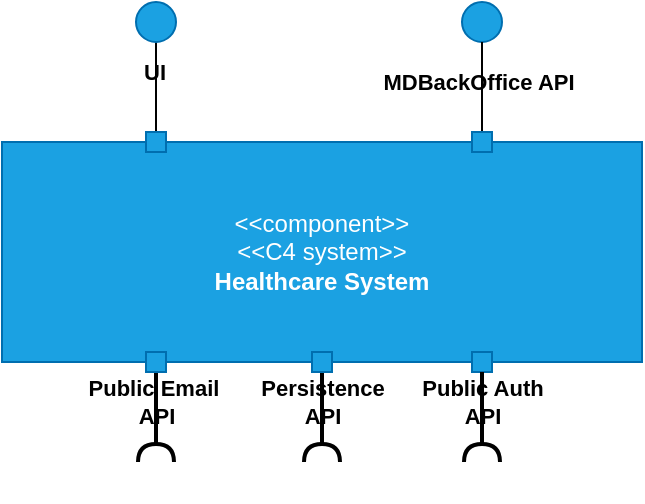<mxfile version="24.7.17">
  <diagram name="Page-1" id="5f0bae14-7c28-e335-631c-24af17079c00">
    <mxGraphModel dx="606" dy="330" grid="1" gridSize="10" guides="1" tooltips="1" connect="1" arrows="1" fold="1" page="1" pageScale="1" pageWidth="1100" pageHeight="850" background="none" math="0" shadow="0">
      <root>
        <mxCell id="0" />
        <mxCell id="1" parent="0" />
        <mxCell id="Ygb0bweb5wxViKGXWp5h-23" value="&amp;lt;&amp;lt;component&amp;gt;&amp;gt;&lt;br&gt;&amp;lt;&amp;lt;C4 system&amp;gt;&amp;gt;&lt;br&gt;&lt;b&gt;Healthcare System&lt;/b&gt;" style="html=1;whiteSpace=wrap;fillColor=#1ba1e2;fontColor=#ffffff;strokeColor=#006EAF;" parent="1" vertex="1">
          <mxGeometry x="180" y="310" width="320" height="110" as="geometry" />
        </mxCell>
        <mxCell id="-83bCuN38Bdld3bD9hPa-2" value="" style="group" parent="1" vertex="1" connectable="0">
          <mxGeometry x="410" y="240" width="20" height="75" as="geometry" />
        </mxCell>
        <mxCell id="-83bCuN38Bdld3bD9hPa-3" value="" style="ellipse;whiteSpace=wrap;html=1;fillColor=#1ba1e2;fontColor=#ffffff;strokeColor=#006EAF;" parent="-83bCuN38Bdld3bD9hPa-2" vertex="1">
          <mxGeometry width="20" height="20" as="geometry" />
        </mxCell>
        <mxCell id="-83bCuN38Bdld3bD9hPa-4" value="" style="edgeStyle=orthogonalEdgeStyle;rounded=0;orthogonalLoop=1;jettySize=auto;html=1;entryX=0.5;entryY=0;entryDx=0;entryDy=0;endArrow=none;endFill=0;fontColor=#000000;strokeColor=#000000;" parent="-83bCuN38Bdld3bD9hPa-2" source="-83bCuN38Bdld3bD9hPa-3" edge="1">
          <mxGeometry relative="1" as="geometry">
            <mxPoint x="540" y="130" as="sourcePoint" />
            <mxPoint x="10.0" y="65" as="targetPoint" />
          </mxGeometry>
        </mxCell>
        <mxCell id="-83bCuN38Bdld3bD9hPa-5" value="MDBackOffice API" style="edgeLabel;html=1;align=center;verticalAlign=middle;resizable=0;points=[];fontStyle=1;labelBackgroundColor=none;" parent="-83bCuN38Bdld3bD9hPa-4" vertex="1" connectable="0">
          <mxGeometry x="-0.111" y="-2" relative="1" as="geometry">
            <mxPoint as="offset" />
          </mxGeometry>
        </mxCell>
        <mxCell id="-83bCuN38Bdld3bD9hPa-6" value="" style="rounded=0;whiteSpace=wrap;html=1;fillColor=#1ba1e2;fontColor=#ffffff;strokeColor=#006EAF;" parent="-83bCuN38Bdld3bD9hPa-2" vertex="1">
          <mxGeometry x="5" y="65" width="10" height="10" as="geometry" />
        </mxCell>
        <mxCell id="SZSmeih6M7OEZdfGZnqY-4" value="" style="rounded=0;whiteSpace=wrap;html=1;fillColor=#1ba1e2;fontColor=#ffffff;strokeColor=#006EAF;rotation=-180;" parent="-83bCuN38Bdld3bD9hPa-2" vertex="1">
          <mxGeometry x="5" y="175" width="10" height="10" as="geometry" />
        </mxCell>
        <mxCell id="dj6CJQSSYTL0QDnudYro-6" value="" style="group;rotation=-180;" parent="1" vertex="1" connectable="0">
          <mxGeometry x="247" y="415" width="20" height="75" as="geometry" />
        </mxCell>
        <mxCell id="dj6CJQSSYTL0QDnudYro-8" value="" style="edgeStyle=orthogonalEdgeStyle;rounded=0;orthogonalLoop=1;jettySize=auto;html=1;entryX=0.5;entryY=0;entryDx=0;entryDy=0;endArrow=none;endFill=0;fontColor=#000000;strokeColor=#000000;startArrow=halfCircle;startFill=0;strokeWidth=2;" parent="dj6CJQSSYTL0QDnudYro-6" edge="1">
          <mxGeometry relative="1" as="geometry">
            <mxPoint x="10" y="55" as="sourcePoint" />
            <mxPoint x="10" y="10" as="targetPoint" />
          </mxGeometry>
        </mxCell>
        <mxCell id="dj6CJQSSYTL0QDnudYro-11" value="Public Email&amp;nbsp;&lt;div&gt;API&lt;/div&gt;" style="edgeLabel;html=1;align=center;verticalAlign=middle;resizable=0;points=[];labelBackgroundColor=none;fontStyle=1" parent="dj6CJQSSYTL0QDnudYro-8" vertex="1" connectable="0">
          <mxGeometry x="-0.146" relative="1" as="geometry">
            <mxPoint y="-11" as="offset" />
          </mxGeometry>
        </mxCell>
        <mxCell id="dj6CJQSSYTL0QDnudYro-10" value="" style="rounded=0;whiteSpace=wrap;html=1;fillColor=#1ba1e2;fontColor=#ffffff;strokeColor=#006EAF;rotation=-180;" parent="dj6CJQSSYTL0QDnudYro-6" vertex="1">
          <mxGeometry x="5" width="10" height="10" as="geometry" />
        </mxCell>
        <mxCell id="-83bCuN38Bdld3bD9hPa-22" style="edgeStyle=orthogonalEdgeStyle;rounded=0;orthogonalLoop=1;jettySize=auto;html=1;entryX=0.5;entryY=0;entryDx=0;entryDy=0;endArrow=none;endFill=0;strokeColor=#000000;" parent="1" source="-83bCuN38Bdld3bD9hPa-8" target="Ygb0bweb5wxViKGXWp5h-14" edge="1">
          <mxGeometry relative="1" as="geometry" />
        </mxCell>
        <mxCell id="-83bCuN38Bdld3bD9hPa-25" value="&lt;div&gt;&lt;span style=&quot;background-color: initial;&quot;&gt;UI&lt;/span&gt;&lt;br&gt;&lt;/div&gt;" style="edgeLabel;html=1;align=center;verticalAlign=middle;resizable=0;points=[];labelBackgroundColor=none;fontStyle=1" parent="-83bCuN38Bdld3bD9hPa-22" vertex="1" connectable="0">
          <mxGeometry x="-0.329" y="-1" relative="1" as="geometry">
            <mxPoint as="offset" />
          </mxGeometry>
        </mxCell>
        <mxCell id="-83bCuN38Bdld3bD9hPa-8" value="" style="ellipse;whiteSpace=wrap;html=1;fillColor=#1ba1e2;fontColor=#ffffff;strokeColor=#006EAF;" parent="1" vertex="1">
          <mxGeometry x="247" y="240" width="20" height="20" as="geometry" />
        </mxCell>
        <mxCell id="Ygb0bweb5wxViKGXWp5h-14" value="" style="rounded=0;whiteSpace=wrap;html=1;fillColor=#1ba1e2;fontColor=#ffffff;strokeColor=#006EAF;" parent="1" vertex="1">
          <mxGeometry x="252" y="305" width="10" height="10" as="geometry" />
        </mxCell>
        <mxCell id="SZSmeih6M7OEZdfGZnqY-1" value="" style="group;rotation=-180;" parent="1" vertex="1" connectable="0">
          <mxGeometry x="410" y="415" width="20" height="75" as="geometry" />
        </mxCell>
        <mxCell id="SZSmeih6M7OEZdfGZnqY-2" value="" style="edgeStyle=orthogonalEdgeStyle;rounded=0;orthogonalLoop=1;jettySize=auto;html=1;entryX=0.5;entryY=0;entryDx=0;entryDy=0;endArrow=none;endFill=0;fontColor=#000000;strokeColor=#000000;startArrow=halfCircle;startFill=0;strokeWidth=2;" parent="SZSmeih6M7OEZdfGZnqY-1" edge="1">
          <mxGeometry relative="1" as="geometry">
            <mxPoint x="10" y="55" as="sourcePoint" />
            <mxPoint x="10" y="10" as="targetPoint" />
          </mxGeometry>
        </mxCell>
        <mxCell id="SZSmeih6M7OEZdfGZnqY-3" value="Public Auth&lt;div&gt;&lt;span style=&quot;background-color: initial;&quot;&gt;API&lt;/span&gt;&lt;/div&gt;" style="edgeLabel;html=1;align=center;verticalAlign=middle;resizable=0;points=[];labelBackgroundColor=none;fontStyle=1" parent="SZSmeih6M7OEZdfGZnqY-2" vertex="1" connectable="0">
          <mxGeometry x="-0.146" relative="1" as="geometry">
            <mxPoint y="-11" as="offset" />
          </mxGeometry>
        </mxCell>
        <mxCell id="TSj-RJ_nXf2L_JCBn3uH-1" value="" style="edgeStyle=orthogonalEdgeStyle;rounded=0;orthogonalLoop=1;jettySize=auto;html=1;entryX=0.5;entryY=0;entryDx=0;entryDy=0;endArrow=none;endFill=0;fontColor=#000000;strokeColor=#000000;startArrow=halfCircle;startFill=0;strokeWidth=2;" edge="1" parent="1">
          <mxGeometry relative="1" as="geometry">
            <mxPoint x="340" y="470" as="sourcePoint" />
            <mxPoint x="340" y="425" as="targetPoint" />
          </mxGeometry>
        </mxCell>
        <mxCell id="TSj-RJ_nXf2L_JCBn3uH-2" value="Persistence&lt;div&gt;API&lt;/div&gt;" style="edgeLabel;html=1;align=center;verticalAlign=middle;resizable=0;points=[];labelBackgroundColor=none;fontStyle=1" vertex="1" connectable="0" parent="TSj-RJ_nXf2L_JCBn3uH-1">
          <mxGeometry x="-0.146" relative="1" as="geometry">
            <mxPoint y="-11" as="offset" />
          </mxGeometry>
        </mxCell>
        <mxCell id="TSj-RJ_nXf2L_JCBn3uH-3" value="" style="rounded=0;whiteSpace=wrap;html=1;fillColor=#1ba1e2;fontColor=#ffffff;strokeColor=#006EAF;rotation=-180;" vertex="1" parent="1">
          <mxGeometry x="335" y="415" width="10" height="10" as="geometry" />
        </mxCell>
      </root>
    </mxGraphModel>
  </diagram>
</mxfile>
